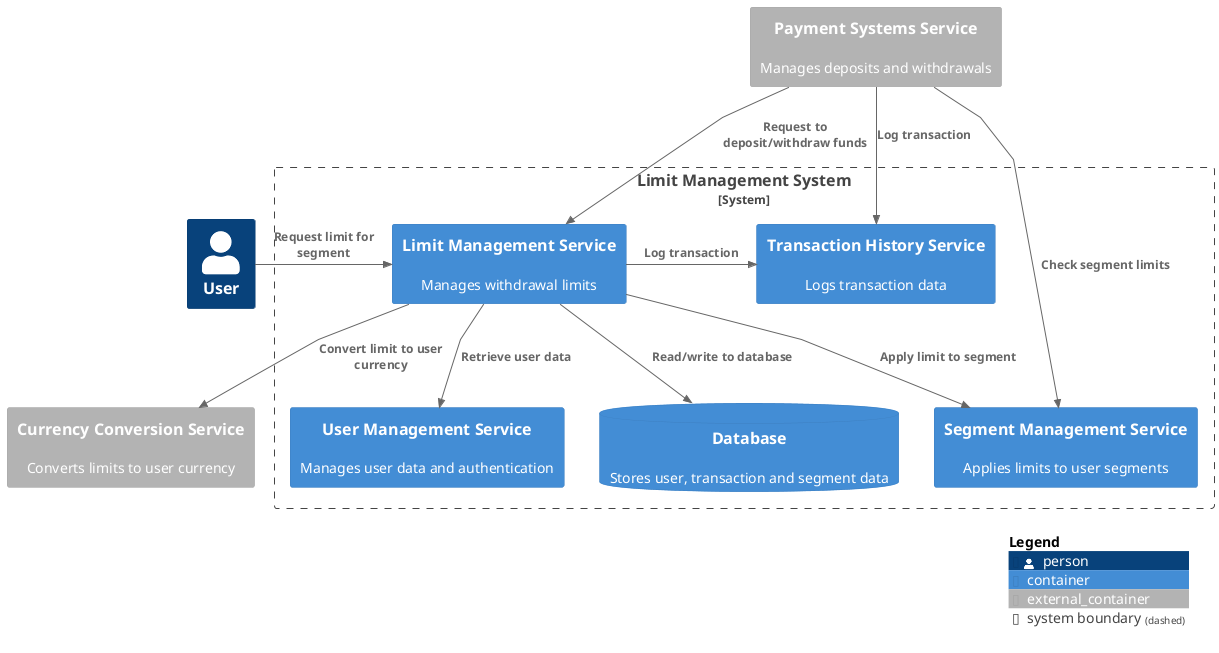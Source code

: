 @startuml
!include <C4/C4_Container>

skinparam wrapWidth 300
skinparam linetype polyline

LAYOUT_TOP_DOWN()

Person(User, "User")

Container_Ext(CurrencyService, "Currency Conversion Service", "", "Converts limits to user currency")

System_Boundary(system, "Limit Management System") {
  Container(LimitService,"Limit Management Service", "","Manages withdrawal limits")
  Container(UserService, "User Management Service","","Manages user data and authentication")
  Container(TransactionService, "Transaction History Service","","Logs transaction data")
  Container(SegmentService, "Segment Management Service","","Applies limits to user segments")
  ContainerDb(DB, "Database","","Stores user, transaction and segment data")
}

Container_Ext(PaymentService, "Payment Systems Service", "", "Manages deposits and withdrawals")

' Lay_D(CurrencyService,PaymentService)
' Lay_R(CurrencyService,PaymentService)
' Lay_D(PaymentService,LimitService)
Lay_R(User,LimitService)
Lay_R(LimitService,TransactionService)
' Lay_R(UserService,DB)
' Lay_R(DB,SegmentService)
' Lay_R(SegmentService,TransactionService)

Rel_R(User, LimitService, "Request limit for segment")
Rel(LimitService, CurrencyService, "Convert limit to user currency")
Rel(LimitService, UserService, "Retrieve user data")
Rel_R(LimitService, TransactionService, "Log transaction")
Rel(LimitService, SegmentService, "Apply limit to segment")
Rel(LimitService, DB, "Read/write to database")
Rel(PaymentService, LimitService, "Request to deposit/withdraw funds")
Rel(PaymentService, TransactionService, "Log transaction")
Rel(PaymentService, SegmentService, "Check segment limits")
SHOW_LEGEND()
@enduml